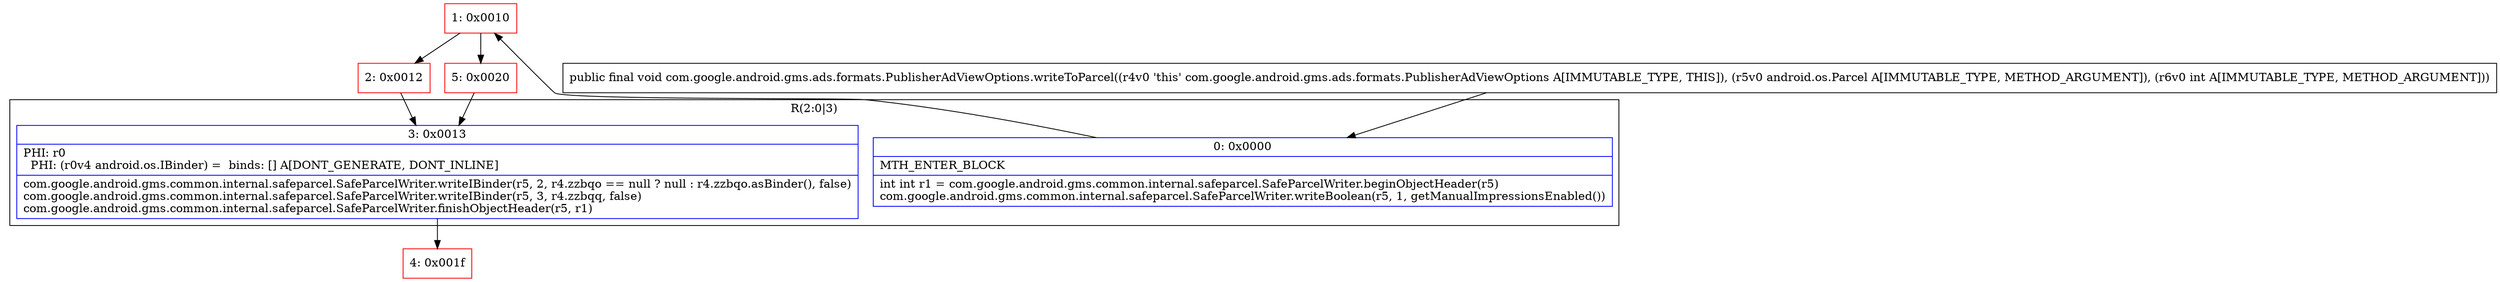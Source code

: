 digraph "CFG forcom.google.android.gms.ads.formats.PublisherAdViewOptions.writeToParcel(Landroid\/os\/Parcel;I)V" {
subgraph cluster_Region_1423401061 {
label = "R(2:0|3)";
node [shape=record,color=blue];
Node_0 [shape=record,label="{0\:\ 0x0000|MTH_ENTER_BLOCK\l|int int r1 = com.google.android.gms.common.internal.safeparcel.SafeParcelWriter.beginObjectHeader(r5)\lcom.google.android.gms.common.internal.safeparcel.SafeParcelWriter.writeBoolean(r5, 1, getManualImpressionsEnabled())\l}"];
Node_3 [shape=record,label="{3\:\ 0x0013|PHI: r0 \l  PHI: (r0v4 android.os.IBinder) =  binds: [] A[DONT_GENERATE, DONT_INLINE]\l|com.google.android.gms.common.internal.safeparcel.SafeParcelWriter.writeIBinder(r5, 2, r4.zzbqo == null ? null : r4.zzbqo.asBinder(), false)\lcom.google.android.gms.common.internal.safeparcel.SafeParcelWriter.writeIBinder(r5, 3, r4.zzbqq, false)\lcom.google.android.gms.common.internal.safeparcel.SafeParcelWriter.finishObjectHeader(r5, r1)\l}"];
}
Node_1 [shape=record,color=red,label="{1\:\ 0x0010}"];
Node_2 [shape=record,color=red,label="{2\:\ 0x0012}"];
Node_4 [shape=record,color=red,label="{4\:\ 0x001f}"];
Node_5 [shape=record,color=red,label="{5\:\ 0x0020}"];
MethodNode[shape=record,label="{public final void com.google.android.gms.ads.formats.PublisherAdViewOptions.writeToParcel((r4v0 'this' com.google.android.gms.ads.formats.PublisherAdViewOptions A[IMMUTABLE_TYPE, THIS]), (r5v0 android.os.Parcel A[IMMUTABLE_TYPE, METHOD_ARGUMENT]), (r6v0 int A[IMMUTABLE_TYPE, METHOD_ARGUMENT])) }"];
MethodNode -> Node_0;
Node_0 -> Node_1;
Node_3 -> Node_4;
Node_1 -> Node_2;
Node_1 -> Node_5;
Node_2 -> Node_3;
Node_5 -> Node_3;
}

